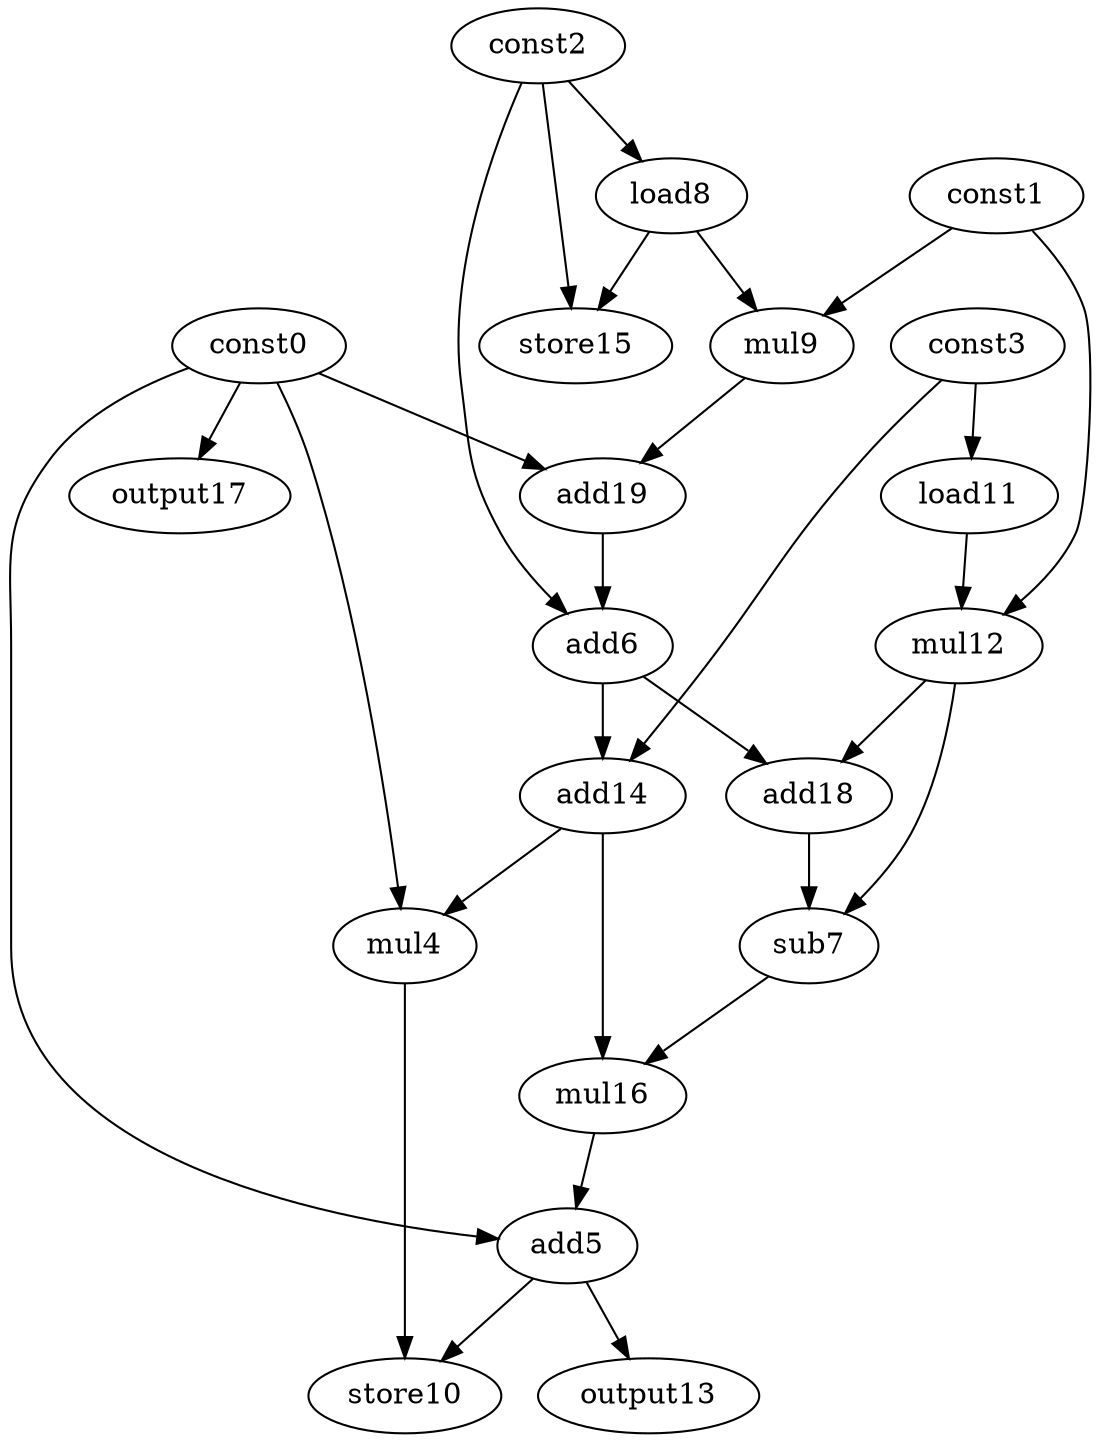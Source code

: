 digraph G { 
const0[opcode=const]; 
const1[opcode=const]; 
const2[opcode=const]; 
const3[opcode=const]; 
mul4[opcode=mul]; 
add5[opcode=add]; 
add6[opcode=add]; 
sub7[opcode=sub]; 
load8[opcode=load]; 
mul9[opcode=mul]; 
store10[opcode=store]; 
load11[opcode=load]; 
mul12[opcode=mul]; 
output13[opcode=output]; 
add14[opcode=add]; 
store15[opcode=store]; 
mul16[opcode=mul]; 
output17[opcode=output]; 
add18[opcode=add]; 
add19[opcode=add]; 
const2->load8[operand=0];
const3->load11[operand=0];
const0->output17[operand=0];
load8->mul9[operand=0];
const1->mul9[operand=1];
const1->mul12[operand=0];
load11->mul12[operand=1];
load8->store15[operand=0];
const2->store15[operand=1];
const0->add19[operand=0];
mul9->add19[operand=1];
const2->add6[operand=0];
add19->add6[operand=1];
const3->add14[operand=0];
add6->add14[operand=1];
mul12->add18[operand=0];
add6->add18[operand=1];
const0->mul4[operand=0];
add14->mul4[operand=1];
add18->sub7[operand=0];
mul12->sub7[operand=1];
add14->mul16[operand=0];
sub7->mul16[operand=1];
mul16->add5[operand=0];
const0->add5[operand=1];
mul4->store10[operand=0];
add5->store10[operand=1];
add5->output13[operand=0];
}
